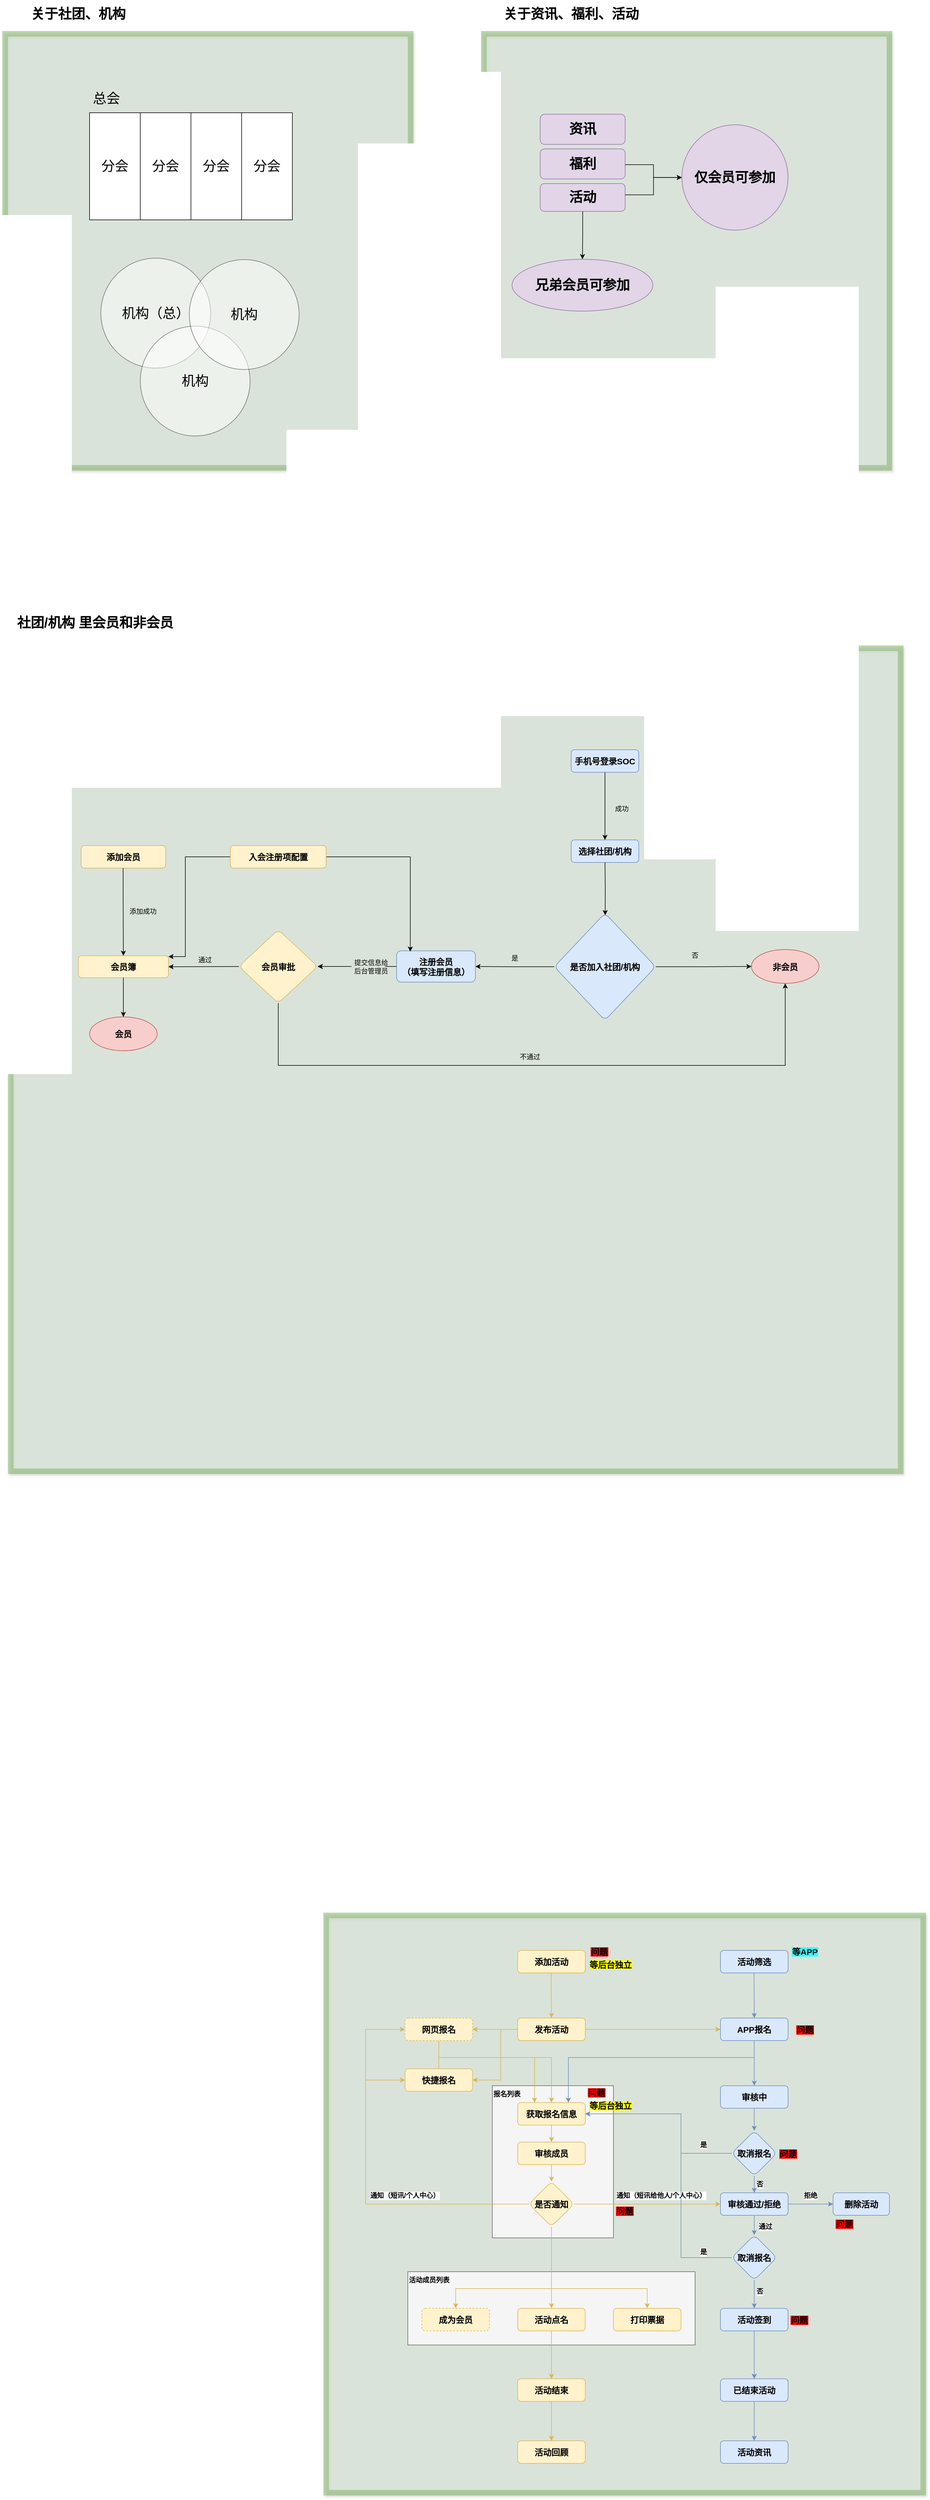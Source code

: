<mxfile version="16.0.3" type="github">
  <diagram id="C5RBs43oDa-KdzZeNtuy" name="Page-1">
    <mxGraphModel dx="1940" dy="4286" grid="1" gridSize="10" guides="1" tooltips="1" connect="1" arrows="1" fold="1" page="1" pageScale="1" pageWidth="827" pageHeight="1169" background="#ffffff" math="0" shadow="0">
      <root>
        <mxCell id="WIyWlLk6GJQsqaUBKTNV-0" />
        <mxCell id="WIyWlLk6GJQsqaUBKTNV-1" parent="WIyWlLk6GJQsqaUBKTNV-0" />
        <mxCell id="Q8CTjy8gL7TWKLckY6P0-8" value="" style="rounded=0;whiteSpace=wrap;html=1;labelBackgroundColor=#FFFF00;strokeWidth=10;shadow=1;perimeterSpacing=10;opacity=50;fillColor=#d5e8d4;strokeColor=#82b366;" parent="WIyWlLk6GJQsqaUBKTNV-1" vertex="1">
          <mxGeometry x="-180" y="18" width="1060" height="1024" as="geometry" />
        </mxCell>
        <mxCell id="WX159TqEyCOsGKeHhvjS-75" value="" style="rounded=1;whiteSpace=wrap;html=1;labelBackgroundColor=#FFFFFF;labelBorderColor=none;fontSize=12;strokeColor=#666666;strokeWidth=1;arcSize=0;fillColor=#f5f5f5;fontColor=#000000;" parent="WIyWlLk6GJQsqaUBKTNV-1" vertex="1">
          <mxGeometry x="-35" y="650" width="510" height="130" as="geometry" />
        </mxCell>
        <mxCell id="WX159TqEyCOsGKeHhvjS-63" value="" style="rounded=1;whiteSpace=wrap;html=1;labelBackgroundColor=#FFFFFF;labelBorderColor=none;fontSize=12;strokeColor=#666666;strokeWidth=1;arcSize=0;fillColor=#f5f5f5;fontColor=#000000;" parent="WIyWlLk6GJQsqaUBKTNV-1" vertex="1">
          <mxGeometry x="115" y="320" width="215" height="270" as="geometry" />
        </mxCell>
        <mxCell id="WIyWlLk6GJQsqaUBKTNV-3" value="添加活动" style="rounded=1;whiteSpace=wrap;html=1;fontSize=15;glass=0;strokeWidth=1;shadow=0;fontStyle=1;fillColor=#fff2cc;strokeColor=#d6b656;fontColor=#000000;" parent="WIyWlLk6GJQsqaUBKTNV-1" vertex="1">
          <mxGeometry x="160" y="80" width="120" height="40" as="geometry" />
        </mxCell>
        <mxCell id="WX159TqEyCOsGKeHhvjS-19" value="" style="edgeStyle=orthogonalEdgeStyle;rounded=0;orthogonalLoop=1;jettySize=auto;html=1;fontSize=12;fillColor=#fff2cc;strokeColor=#d6b656;entryX=1;entryY=0.5;entryDx=0;entryDy=0;fontColor=#000000;" parent="WIyWlLk6GJQsqaUBKTNV-1" source="WIyWlLk6GJQsqaUBKTNV-7" target="WX159TqEyCOsGKeHhvjS-20" edge="1">
          <mxGeometry relative="1" as="geometry">
            <mxPoint x="80" y="220" as="targetPoint" />
          </mxGeometry>
        </mxCell>
        <mxCell id="WX159TqEyCOsGKeHhvjS-29" value="" style="edgeStyle=orthogonalEdgeStyle;rounded=0;orthogonalLoop=1;jettySize=auto;html=1;fontSize=12;endArrow=classic;endFill=1;fillColor=#fff2cc;strokeColor=#d6b656;fontColor=#000000;" parent="WIyWlLk6GJQsqaUBKTNV-1" source="WIyWlLk6GJQsqaUBKTNV-7" target="WX159TqEyCOsGKeHhvjS-28" edge="1">
          <mxGeometry relative="1" as="geometry">
            <Array as="points">
              <mxPoint x="130" y="220" />
              <mxPoint x="130" y="310" />
            </Array>
          </mxGeometry>
        </mxCell>
        <mxCell id="WIyWlLk6GJQsqaUBKTNV-7" value="发布活动" style="rounded=1;whiteSpace=wrap;html=1;fontSize=15;glass=0;strokeWidth=1;shadow=0;fillColor=#fff2cc;strokeColor=#d6b656;fontStyle=1;fontColor=#000000;" parent="WIyWlLk6GJQsqaUBKTNV-1" vertex="1">
          <mxGeometry x="160" y="200" width="120" height="40" as="geometry" />
        </mxCell>
        <mxCell id="WX159TqEyCOsGKeHhvjS-12" value="问题" style="swimlane;fontSize=15;gradientColor=none;opacity=0;fontStyle=1;labelBorderColor=none;labelBackgroundColor=#FF0000;fontColor=#000000;" parent="WIyWlLk6GJQsqaUBKTNV-1" vertex="1" collapsed="1">
          <mxGeometry x="270" y="70" width="70" height="23" as="geometry">
            <mxRectangle x="270" y="70" width="220" height="170" as="alternateBounds" />
          </mxGeometry>
        </mxCell>
        <mxCell id="WX159TqEyCOsGKeHhvjS-13" value="1. 编辑项重新设计&lt;b&gt;【见详细流程图】&lt;/b&gt;&lt;br&gt;（1）活动基本信息&lt;br&gt;（2）报名填报信息&lt;br&gt;（3）活动限制条件&lt;br&gt;&lt;br&gt;2. 编辑排版重新设计&lt;b&gt;【见蓝湖】&lt;/b&gt;&lt;br&gt;（1）增加封面图、增加排版&amp;nbsp;" style="rounded=0;whiteSpace=wrap;html=1;fontSize=12;gradientColor=none;opacity=0;align=left;verticalAlign=top;" parent="WX159TqEyCOsGKeHhvjS-12" vertex="1">
          <mxGeometry x="20" y="30" width="240" height="110" as="geometry" />
        </mxCell>
        <mxCell id="WX159TqEyCOsGKeHhvjS-14" value="活动筛选" style="rounded=1;whiteSpace=wrap;html=1;fontSize=15;glass=0;strokeWidth=1;shadow=0;fontStyle=1;fillColor=#dae8fc;strokeColor=#6c8ebf;fontColor=#000000;" parent="WIyWlLk6GJQsqaUBKTNV-1" vertex="1">
          <mxGeometry x="520" y="80" width="120" height="40" as="geometry" />
        </mxCell>
        <mxCell id="WX159TqEyCOsGKeHhvjS-34" value="" style="edgeStyle=orthogonalEdgeStyle;rounded=0;orthogonalLoop=1;jettySize=auto;html=1;fontSize=12;endArrow=classic;endFill=1;fillColor=#dae8fc;strokeColor=#6c8ebf;entryX=0.5;entryY=0;entryDx=0;entryDy=0;fontColor=#000000;" parent="WIyWlLk6GJQsqaUBKTNV-1" source="WX159TqEyCOsGKeHhvjS-17" target="WX159TqEyCOsGKeHhvjS-92" edge="1">
          <mxGeometry relative="1" as="geometry" />
        </mxCell>
        <mxCell id="WX159TqEyCOsGKeHhvjS-17" value="APP报名" style="rounded=1;whiteSpace=wrap;html=1;fontSize=15;glass=0;strokeWidth=1;shadow=0;fontStyle=1;fillColor=#dae8fc;strokeColor=#6c8ebf;fontColor=#000000;" parent="WIyWlLk6GJQsqaUBKTNV-1" vertex="1">
          <mxGeometry x="520" y="200" width="120" height="40" as="geometry" />
        </mxCell>
        <mxCell id="WX159TqEyCOsGKeHhvjS-20" value="网页报名" style="rounded=1;whiteSpace=wrap;html=1;fontSize=15;glass=0;strokeWidth=1;shadow=0;fillColor=#fff2cc;strokeColor=#d6b656;fontStyle=1;dashed=1;fontColor=#000000;" parent="WIyWlLk6GJQsqaUBKTNV-1" vertex="1">
          <mxGeometry x="-40" y="200" width="120" height="40" as="geometry" />
        </mxCell>
        <mxCell id="WX159TqEyCOsGKeHhvjS-21" value="" style="endArrow=classic;html=1;rounded=0;fontSize=12;entryX=0.5;entryY=0;entryDx=0;entryDy=0;fillColor=#dae8fc;strokeColor=#6c8ebf;fontColor=#000000;" parent="WIyWlLk6GJQsqaUBKTNV-1" target="WX159TqEyCOsGKeHhvjS-17" edge="1">
          <mxGeometry width="50" height="50" relative="1" as="geometry">
            <mxPoint x="579.58" y="120" as="sourcePoint" />
            <mxPoint x="580" y="200" as="targetPoint" />
          </mxGeometry>
        </mxCell>
        <mxCell id="WX159TqEyCOsGKeHhvjS-27" value="" style="endArrow=classic;html=1;rounded=0;fontSize=12;fillColor=#fff2cc;strokeColor=#d6b656;entryX=0.5;entryY=0;entryDx=0;entryDy=0;fontColor=#000000;" parent="WIyWlLk6GJQsqaUBKTNV-1" target="WIyWlLk6GJQsqaUBKTNV-7" edge="1">
          <mxGeometry width="50" height="50" relative="1" as="geometry">
            <mxPoint x="219.5" y="120" as="sourcePoint" />
            <mxPoint x="219.5" y="190" as="targetPoint" />
          </mxGeometry>
        </mxCell>
        <mxCell id="WX159TqEyCOsGKeHhvjS-28" value="快捷报名" style="whiteSpace=wrap;html=1;fontSize=15;fillColor=#fff2cc;strokeColor=#d6b656;rounded=1;glass=0;strokeWidth=1;shadow=0;fontStyle=1;fontColor=#000000;" parent="WIyWlLk6GJQsqaUBKTNV-1" vertex="1">
          <mxGeometry x="-40" y="290" width="120" height="40" as="geometry" />
        </mxCell>
        <mxCell id="WX159TqEyCOsGKeHhvjS-31" value="审核成员" style="whiteSpace=wrap;html=1;fontSize=15;fillColor=#fff2cc;strokeColor=#d6b656;rounded=1;glass=0;strokeWidth=1;shadow=0;fontStyle=1;fontColor=#000000;" parent="WIyWlLk6GJQsqaUBKTNV-1" vertex="1">
          <mxGeometry x="160" y="420" width="120" height="40" as="geometry" />
        </mxCell>
        <mxCell id="WX159TqEyCOsGKeHhvjS-81" value="" style="edgeStyle=orthogonalEdgeStyle;rounded=0;orthogonalLoop=1;jettySize=auto;html=1;fontSize=12;endArrow=classic;endFill=1;fillColor=#dae8fc;strokeColor=#6c8ebf;exitX=0.5;exitY=1;exitDx=0;exitDy=0;fontColor=#000000;" parent="WIyWlLk6GJQsqaUBKTNV-1" source="WX159TqEyCOsGKeHhvjS-84" target="WX159TqEyCOsGKeHhvjS-80" edge="1">
          <mxGeometry relative="1" as="geometry" />
        </mxCell>
        <mxCell id="WX159TqEyCOsGKeHhvjS-85" value="" style="edgeStyle=orthogonalEdgeStyle;rounded=0;orthogonalLoop=1;jettySize=auto;html=1;fontSize=12;endArrow=classic;endFill=1;fillColor=#dae8fc;strokeColor=#6c8ebf;entryX=0.5;entryY=0;entryDx=0;entryDy=0;fontColor=#000000;" parent="WIyWlLk6GJQsqaUBKTNV-1" source="WX159TqEyCOsGKeHhvjS-33" target="WX159TqEyCOsGKeHhvjS-84" edge="1">
          <mxGeometry relative="1" as="geometry">
            <Array as="points" />
          </mxGeometry>
        </mxCell>
        <mxCell id="WX159TqEyCOsGKeHhvjS-93" value="" style="edgeStyle=orthogonalEdgeStyle;rounded=0;orthogonalLoop=1;jettySize=auto;html=1;fontSize=12;endArrow=classic;endFill=1;exitX=0.5;exitY=1;exitDx=0;exitDy=0;entryX=0.5;entryY=0;entryDx=0;entryDy=0;fillColor=#dae8fc;strokeColor=#6c8ebf;fontColor=#000000;" parent="WIyWlLk6GJQsqaUBKTNV-1" source="WX159TqEyCOsGKeHhvjS-101" target="WX159TqEyCOsGKeHhvjS-33" edge="1">
          <mxGeometry relative="1" as="geometry">
            <mxPoint x="620" y="460" as="targetPoint" />
          </mxGeometry>
        </mxCell>
        <mxCell id="WX159TqEyCOsGKeHhvjS-33" value="审核通过/拒绝" style="rounded=1;whiteSpace=wrap;html=1;fontSize=15;fillColor=#dae8fc;strokeColor=#6c8ebf;glass=0;strokeWidth=1;shadow=0;fontStyle=1;fontColor=#000000;" parent="WIyWlLk6GJQsqaUBKTNV-1" vertex="1">
          <mxGeometry x="520" y="510" width="120" height="40" as="geometry" />
        </mxCell>
        <mxCell id="WX159TqEyCOsGKeHhvjS-38" value="" style="endArrow=classic;html=1;rounded=0;fontSize=12;entryX=0;entryY=0.5;entryDx=0;entryDy=0;fillColor=#fff2cc;strokeColor=#d6b656;exitX=0;exitY=0.5;exitDx=0;exitDy=0;fontColor=#000000;" parent="WIyWlLk6GJQsqaUBKTNV-1" source="WX159TqEyCOsGKeHhvjS-88" target="WX159TqEyCOsGKeHhvjS-28" edge="1">
          <mxGeometry width="50" height="50" relative="1" as="geometry">
            <mxPoint x="310" y="460" as="sourcePoint" />
            <mxPoint x="360" y="410" as="targetPoint" />
            <Array as="points">
              <mxPoint x="-110" y="530" />
              <mxPoint x="-110" y="370" />
              <mxPoint x="-110" y="310" />
            </Array>
          </mxGeometry>
        </mxCell>
        <mxCell id="WX159TqEyCOsGKeHhvjS-39" value="" style="endArrow=classic;html=1;rounded=0;fontSize=12;entryX=0;entryY=0.5;entryDx=0;entryDy=0;fillColor=#fff2cc;strokeColor=#d6b656;exitX=0;exitY=0.5;exitDx=0;exitDy=0;fontColor=#000000;" parent="WIyWlLk6GJQsqaUBKTNV-1" source="WX159TqEyCOsGKeHhvjS-88" target="WX159TqEyCOsGKeHhvjS-20" edge="1">
          <mxGeometry width="50" height="50" relative="1" as="geometry">
            <mxPoint x="70" y="360" as="sourcePoint" />
            <mxPoint x="120" y="310" as="targetPoint" />
            <Array as="points">
              <mxPoint x="-110" y="530" />
              <mxPoint x="-110" y="310" />
              <mxPoint x="-110" y="220" />
            </Array>
          </mxGeometry>
        </mxCell>
        <mxCell id="WX159TqEyCOsGKeHhvjS-40" value="通知（短讯/个人中心）" style="text;html=1;align=center;verticalAlign=middle;whiteSpace=wrap;rounded=0;labelBackgroundColor=#FFFFFF;labelBorderColor=none;fontSize=12;opacity=0;fontStyle=1;fontColor=#000000;" parent="WIyWlLk6GJQsqaUBKTNV-1" vertex="1">
          <mxGeometry x="-110" y="500" width="140" height="30" as="geometry" />
        </mxCell>
        <mxCell id="WX159TqEyCOsGKeHhvjS-41" value="" style="endArrow=classic;html=1;rounded=0;fontSize=12;entryX=0;entryY=0.5;entryDx=0;entryDy=0;fillColor=#fff2cc;strokeColor=#d6b656;exitX=1;exitY=0.5;exitDx=0;exitDy=0;fontColor=#000000;" parent="WIyWlLk6GJQsqaUBKTNV-1" source="WX159TqEyCOsGKeHhvjS-88" target="WX159TqEyCOsGKeHhvjS-33" edge="1">
          <mxGeometry width="50" height="50" relative="1" as="geometry">
            <mxPoint x="280" y="360" as="sourcePoint" />
            <mxPoint x="330" y="310" as="targetPoint" />
          </mxGeometry>
        </mxCell>
        <mxCell id="WX159TqEyCOsGKeHhvjS-44" value="通知（短讯给他人/个人中心）" style="text;html=1;align=center;verticalAlign=middle;whiteSpace=wrap;rounded=0;labelBackgroundColor=#FFFFFF;labelBorderColor=none;fontSize=12;opacity=0;fontStyle=1;fontColor=#000000;" parent="WIyWlLk6GJQsqaUBKTNV-1" vertex="1">
          <mxGeometry x="330" y="500" width="170" height="30" as="geometry" />
        </mxCell>
        <mxCell id="WX159TqEyCOsGKeHhvjS-50" value="" style="edgeStyle=orthogonalEdgeStyle;rounded=0;orthogonalLoop=1;jettySize=auto;html=1;fontSize=12;endArrow=classic;endFill=1;fillColor=#fff2cc;strokeColor=#d6b656;exitX=0.5;exitY=1;exitDx=0;exitDy=0;fontColor=#000000;" parent="WIyWlLk6GJQsqaUBKTNV-1" source="WX159TqEyCOsGKeHhvjS-67" target="WX159TqEyCOsGKeHhvjS-49" edge="1">
          <mxGeometry relative="1" as="geometry">
            <mxPoint x="220" y="1060" as="sourcePoint" />
          </mxGeometry>
        </mxCell>
        <mxCell id="WX159TqEyCOsGKeHhvjS-52" value="" style="edgeStyle=orthogonalEdgeStyle;rounded=0;orthogonalLoop=1;jettySize=auto;html=1;fontSize=12;endArrow=classic;endFill=1;fillColor=#fff2cc;strokeColor=#d6b656;fontColor=#000000;" parent="WIyWlLk6GJQsqaUBKTNV-1" source="WX159TqEyCOsGKeHhvjS-49" target="WX159TqEyCOsGKeHhvjS-51" edge="1">
          <mxGeometry relative="1" as="geometry" />
        </mxCell>
        <mxCell id="WX159TqEyCOsGKeHhvjS-49" value="活动结束" style="whiteSpace=wrap;html=1;fontSize=15;fillColor=#fff2cc;strokeColor=#d6b656;rounded=1;glass=0;strokeWidth=1;shadow=0;fontStyle=1;fontColor=#000000;" parent="WIyWlLk6GJQsqaUBKTNV-1" vertex="1">
          <mxGeometry x="160" y="840" width="120" height="40" as="geometry" />
        </mxCell>
        <mxCell id="WX159TqEyCOsGKeHhvjS-51" value="活动回顾" style="whiteSpace=wrap;html=1;fontSize=15;fillColor=#fff2cc;strokeColor=#d6b656;rounded=1;glass=0;strokeWidth=1;shadow=0;fontStyle=1;fontColor=#000000;" parent="WIyWlLk6GJQsqaUBKTNV-1" vertex="1">
          <mxGeometry x="160" y="950" width="120" height="40" as="geometry" />
        </mxCell>
        <mxCell id="WX159TqEyCOsGKeHhvjS-53" value="" style="endArrow=classic;html=1;rounded=0;fontSize=12;exitX=1;exitY=0.5;exitDx=0;exitDy=0;entryX=0;entryY=0.5;entryDx=0;entryDy=0;fillColor=#fff2cc;strokeColor=#d6b656;fontColor=#000000;" parent="WIyWlLk6GJQsqaUBKTNV-1" source="WIyWlLk6GJQsqaUBKTNV-7" target="WX159TqEyCOsGKeHhvjS-17" edge="1">
          <mxGeometry width="50" height="50" relative="1" as="geometry">
            <mxPoint x="290" y="260" as="sourcePoint" />
            <mxPoint x="340" y="210" as="targetPoint" />
          </mxGeometry>
        </mxCell>
        <mxCell id="WX159TqEyCOsGKeHhvjS-54" value="获取报名信息" style="whiteSpace=wrap;html=1;fontSize=15;fillColor=#fff2cc;strokeColor=#d6b656;rounded=1;glass=0;strokeWidth=1;shadow=0;fontStyle=1;fontColor=#000000;" parent="WIyWlLk6GJQsqaUBKTNV-1" vertex="1">
          <mxGeometry x="160" y="350" width="120" height="40" as="geometry" />
        </mxCell>
        <mxCell id="WX159TqEyCOsGKeHhvjS-56" value="" style="endArrow=classic;html=1;rounded=0;fontSize=12;exitX=0.5;exitY=1;exitDx=0;exitDy=0;entryX=0.5;entryY=0;entryDx=0;entryDy=0;fillColor=#fff2cc;strokeColor=#d6b656;fontColor=#000000;" parent="WIyWlLk6GJQsqaUBKTNV-1" source="WX159TqEyCOsGKeHhvjS-20" target="WX159TqEyCOsGKeHhvjS-54" edge="1">
          <mxGeometry width="50" height="50" relative="1" as="geometry">
            <mxPoint x="230" y="360" as="sourcePoint" />
            <mxPoint x="280" y="310" as="targetPoint" />
            <Array as="points">
              <mxPoint x="20" y="270" />
              <mxPoint x="220" y="270" />
            </Array>
          </mxGeometry>
        </mxCell>
        <mxCell id="WX159TqEyCOsGKeHhvjS-57" value="" style="endArrow=classic;html=1;rounded=0;fontSize=12;exitX=0.5;exitY=0;exitDx=0;exitDy=0;entryX=0.25;entryY=0;entryDx=0;entryDy=0;fillColor=#fff2cc;strokeColor=#d6b656;fontColor=#000000;" parent="WIyWlLk6GJQsqaUBKTNV-1" source="WX159TqEyCOsGKeHhvjS-28" target="WX159TqEyCOsGKeHhvjS-54" edge="1">
          <mxGeometry width="50" height="50" relative="1" as="geometry">
            <mxPoint x="230" y="360" as="sourcePoint" />
            <mxPoint x="280" y="310" as="targetPoint" />
            <Array as="points">
              <mxPoint x="20" y="270" />
              <mxPoint x="190" y="270" />
              <mxPoint x="190" y="290" />
              <mxPoint x="190" y="310" />
            </Array>
          </mxGeometry>
        </mxCell>
        <mxCell id="WX159TqEyCOsGKeHhvjS-58" value="" style="endArrow=classic;html=1;rounded=0;fontSize=12;exitX=0.5;exitY=1;exitDx=0;exitDy=0;fillColor=#dae8fc;strokeColor=#6c8ebf;entryX=0.75;entryY=0;entryDx=0;entryDy=0;fontColor=#000000;" parent="WIyWlLk6GJQsqaUBKTNV-1" source="WX159TqEyCOsGKeHhvjS-17" target="WX159TqEyCOsGKeHhvjS-54" edge="1">
          <mxGeometry width="50" height="50" relative="1" as="geometry">
            <mxPoint x="230" y="360" as="sourcePoint" />
            <mxPoint x="220" y="330" as="targetPoint" />
            <Array as="points">
              <mxPoint x="580" y="270" />
              <mxPoint x="250" y="270" />
            </Array>
          </mxGeometry>
        </mxCell>
        <mxCell id="WX159TqEyCOsGKeHhvjS-59" value="" style="endArrow=classic;html=1;rounded=0;fontSize=12;exitX=0.5;exitY=1;exitDx=0;exitDy=0;entryX=0.5;entryY=0;entryDx=0;entryDy=0;fillColor=#fff2cc;strokeColor=#d6b656;fontColor=#000000;" parent="WIyWlLk6GJQsqaUBKTNV-1" source="WX159TqEyCOsGKeHhvjS-54" target="WX159TqEyCOsGKeHhvjS-31" edge="1">
          <mxGeometry width="50" height="50" relative="1" as="geometry">
            <mxPoint x="230" y="460" as="sourcePoint" />
            <mxPoint x="280" y="410" as="targetPoint" />
          </mxGeometry>
        </mxCell>
        <mxCell id="WX159TqEyCOsGKeHhvjS-66" value="报名列表" style="text;html=1;strokeColor=none;fillColor=none;align=left;verticalAlign=middle;whiteSpace=wrap;rounded=0;labelBackgroundColor=none;labelBorderColor=none;fontSize=12;fontStyle=1;fontColor=#000000;" parent="WIyWlLk6GJQsqaUBKTNV-1" vertex="1">
          <mxGeometry x="115" y="320" width="80" height="30" as="geometry" />
        </mxCell>
        <mxCell id="WX159TqEyCOsGKeHhvjS-67" value="活动点名" style="whiteSpace=wrap;html=1;fontSize=15;fillColor=#fff2cc;strokeColor=#d6b656;rounded=1;glass=0;strokeWidth=1;shadow=0;fontStyle=1;fontColor=#000000;" parent="WIyWlLk6GJQsqaUBKTNV-1" vertex="1">
          <mxGeometry x="160" y="715" width="120" height="40" as="geometry" />
        </mxCell>
        <mxCell id="WX159TqEyCOsGKeHhvjS-71" value="成为会员" style="whiteSpace=wrap;html=1;fontSize=15;fillColor=#fff2cc;strokeColor=#d6b656;rounded=1;glass=0;strokeWidth=1;shadow=0;fontStyle=1;dashed=1;fontColor=#000000;" parent="WIyWlLk6GJQsqaUBKTNV-1" vertex="1">
          <mxGeometry x="-10" y="715" width="120" height="40" as="geometry" />
        </mxCell>
        <mxCell id="WX159TqEyCOsGKeHhvjS-72" value="打印票据" style="whiteSpace=wrap;html=1;fontSize=15;fillColor=#fff2cc;strokeColor=#d6b656;rounded=1;glass=0;strokeWidth=1;shadow=0;fontStyle=1;fontColor=#000000;" parent="WIyWlLk6GJQsqaUBKTNV-1" vertex="1">
          <mxGeometry x="330" y="715" width="120" height="40" as="geometry" />
        </mxCell>
        <mxCell id="WX159TqEyCOsGKeHhvjS-73" value="" style="endArrow=classic;html=1;rounded=0;fontSize=12;exitX=0.5;exitY=1;exitDx=0;exitDy=0;entryX=0.5;entryY=0;entryDx=0;entryDy=0;fillColor=#fff2cc;strokeColor=#d6b656;fontColor=#000000;" parent="WIyWlLk6GJQsqaUBKTNV-1" source="WX159TqEyCOsGKeHhvjS-88" target="WX159TqEyCOsGKeHhvjS-71" edge="1">
          <mxGeometry width="50" height="50" relative="1" as="geometry">
            <mxPoint x="230" y="560" as="sourcePoint" />
            <mxPoint x="280" y="510" as="targetPoint" />
            <Array as="points">
              <mxPoint x="220" y="680" />
              <mxPoint x="50" y="680" />
            </Array>
          </mxGeometry>
        </mxCell>
        <mxCell id="WX159TqEyCOsGKeHhvjS-74" value="" style="endArrow=classic;html=1;rounded=0;fontSize=12;entryX=0.5;entryY=0;entryDx=0;entryDy=0;fillColor=#fff2cc;strokeColor=#d6b656;exitX=0.5;exitY=1;exitDx=0;exitDy=0;fontColor=#000000;" parent="WIyWlLk6GJQsqaUBKTNV-1" source="WX159TqEyCOsGKeHhvjS-88" target="WX159TqEyCOsGKeHhvjS-72" edge="1">
          <mxGeometry width="50" height="50" relative="1" as="geometry">
            <mxPoint x="220" y="690" as="sourcePoint" />
            <mxPoint x="280" y="710" as="targetPoint" />
            <Array as="points">
              <mxPoint x="220" y="680" />
              <mxPoint x="390" y="680" />
            </Array>
          </mxGeometry>
        </mxCell>
        <mxCell id="WX159TqEyCOsGKeHhvjS-76" value="活动成员列表" style="text;html=1;strokeColor=none;fillColor=none;align=left;verticalAlign=middle;whiteSpace=wrap;rounded=0;labelBackgroundColor=none;labelBorderColor=none;fontSize=12;fontStyle=1;fontColor=#000000;" parent="WIyWlLk6GJQsqaUBKTNV-1" vertex="1">
          <mxGeometry x="-35" y="650" width="95" height="30" as="geometry" />
        </mxCell>
        <mxCell id="WX159TqEyCOsGKeHhvjS-83" value="" style="edgeStyle=orthogonalEdgeStyle;rounded=0;orthogonalLoop=1;jettySize=auto;html=1;fontSize=12;endArrow=classic;endFill=1;fillColor=#dae8fc;strokeColor=#6c8ebf;fontColor=#000000;" parent="WIyWlLk6GJQsqaUBKTNV-1" source="WX159TqEyCOsGKeHhvjS-80" target="WX159TqEyCOsGKeHhvjS-82" edge="1">
          <mxGeometry relative="1" as="geometry" />
        </mxCell>
        <mxCell id="WX159TqEyCOsGKeHhvjS-80" value="已结束活动" style="whiteSpace=wrap;html=1;fontSize=15;fillColor=#dae8fc;strokeColor=#6c8ebf;rounded=1;glass=0;strokeWidth=1;shadow=0;fontStyle=1;fontColor=#000000;" parent="WIyWlLk6GJQsqaUBKTNV-1" vertex="1">
          <mxGeometry x="520" y="840" width="120" height="40" as="geometry" />
        </mxCell>
        <mxCell id="WX159TqEyCOsGKeHhvjS-82" value="活动资讯" style="whiteSpace=wrap;html=1;fontSize=15;fillColor=#dae8fc;strokeColor=#6c8ebf;rounded=1;glass=0;strokeWidth=1;shadow=0;fontStyle=1;fontColor=#000000;" parent="WIyWlLk6GJQsqaUBKTNV-1" vertex="1">
          <mxGeometry x="520" y="950" width="120" height="40" as="geometry" />
        </mxCell>
        <mxCell id="WX159TqEyCOsGKeHhvjS-96" value="" style="edgeStyle=orthogonalEdgeStyle;rounded=0;orthogonalLoop=1;jettySize=auto;html=1;fontSize=12;endArrow=classic;endFill=1;fillColor=#dae8fc;strokeColor=#6c8ebf;fontColor=#000000;" parent="WIyWlLk6GJQsqaUBKTNV-1" source="WX159TqEyCOsGKeHhvjS-84" target="WX159TqEyCOsGKeHhvjS-95" edge="1">
          <mxGeometry relative="1" as="geometry" />
        </mxCell>
        <mxCell id="WX159TqEyCOsGKeHhvjS-84" value="取消报名" style="rhombus;whiteSpace=wrap;html=1;fontSize=15;fillColor=#dae8fc;strokeColor=#6c8ebf;rounded=1;glass=0;strokeWidth=1;shadow=0;fontStyle=1;fontColor=#000000;" parent="WIyWlLk6GJQsqaUBKTNV-1" vertex="1">
          <mxGeometry x="540" y="585" width="80" height="80" as="geometry" />
        </mxCell>
        <mxCell id="WX159TqEyCOsGKeHhvjS-88" value="是否通知" style="rhombus;whiteSpace=wrap;html=1;fontSize=15;fillColor=#fff2cc;strokeColor=#d6b656;rounded=1;glass=0;strokeWidth=1;shadow=0;fontStyle=1;fontColor=#000000;" parent="WIyWlLk6GJQsqaUBKTNV-1" vertex="1">
          <mxGeometry x="180" y="490" width="80" height="80" as="geometry" />
        </mxCell>
        <mxCell id="WX159TqEyCOsGKeHhvjS-102" value="" style="edgeStyle=orthogonalEdgeStyle;rounded=0;orthogonalLoop=1;jettySize=auto;html=1;fontSize=12;endArrow=classic;endFill=1;fillColor=#dae8fc;strokeColor=#6c8ebf;fontColor=#000000;" parent="WIyWlLk6GJQsqaUBKTNV-1" source="WX159TqEyCOsGKeHhvjS-92" target="WX159TqEyCOsGKeHhvjS-101" edge="1">
          <mxGeometry relative="1" as="geometry" />
        </mxCell>
        <mxCell id="WX159TqEyCOsGKeHhvjS-92" value="审核中" style="whiteSpace=wrap;html=1;fontSize=15;fillColor=#dae8fc;strokeColor=#6c8ebf;rounded=1;glass=0;strokeWidth=1;shadow=0;fontStyle=1;fontColor=#000000;" parent="WIyWlLk6GJQsqaUBKTNV-1" vertex="1">
          <mxGeometry x="520" y="320" width="120" height="40" as="geometry" />
        </mxCell>
        <mxCell id="WX159TqEyCOsGKeHhvjS-97" value="" style="edgeStyle=orthogonalEdgeStyle;rounded=0;orthogonalLoop=1;jettySize=auto;html=1;fontSize=12;endArrow=classic;endFill=1;fillColor=#dae8fc;strokeColor=#6c8ebf;fontColor=#000000;" parent="WIyWlLk6GJQsqaUBKTNV-1" source="WX159TqEyCOsGKeHhvjS-95" target="WX159TqEyCOsGKeHhvjS-80" edge="1">
          <mxGeometry relative="1" as="geometry" />
        </mxCell>
        <mxCell id="WX159TqEyCOsGKeHhvjS-95" value="活动签到" style="whiteSpace=wrap;html=1;fontSize=15;fillColor=#dae8fc;strokeColor=#6c8ebf;rounded=1;glass=0;strokeWidth=1;shadow=0;fontStyle=1;fontColor=#000000;" parent="WIyWlLk6GJQsqaUBKTNV-1" vertex="1">
          <mxGeometry x="520" y="715" width="120" height="40" as="geometry" />
        </mxCell>
        <mxCell id="WX159TqEyCOsGKeHhvjS-98" value="" style="endArrow=classic;html=1;rounded=0;fontSize=12;exitX=0;exitY=0.5;exitDx=0;exitDy=0;entryX=1;entryY=0.5;entryDx=0;entryDy=0;fillColor=#dae8fc;strokeColor=#6c8ebf;fontColor=#000000;" parent="WIyWlLk6GJQsqaUBKTNV-1" source="WX159TqEyCOsGKeHhvjS-84" target="WX159TqEyCOsGKeHhvjS-54" edge="1">
          <mxGeometry width="50" height="50" relative="1" as="geometry">
            <mxPoint x="430" y="560" as="sourcePoint" />
            <mxPoint x="480" y="510" as="targetPoint" />
            <Array as="points">
              <mxPoint x="450" y="625" />
              <mxPoint x="450" y="370" />
            </Array>
          </mxGeometry>
        </mxCell>
        <mxCell id="WX159TqEyCOsGKeHhvjS-99" value="是" style="text;html=1;align=center;verticalAlign=middle;whiteSpace=wrap;rounded=0;labelBackgroundColor=#FFFFFF;labelBorderColor=none;fontSize=12;opacity=0;fontStyle=1;fontColor=#000000;" parent="WIyWlLk6GJQsqaUBKTNV-1" vertex="1">
          <mxGeometry x="460" y="600" width="60" height="30" as="geometry" />
        </mxCell>
        <mxCell id="WX159TqEyCOsGKeHhvjS-100" value="否" style="text;html=1;align=center;verticalAlign=middle;whiteSpace=wrap;rounded=0;labelBackgroundColor=#FFFFFF;labelBorderColor=none;fontSize=12;opacity=0;fontStyle=1;fontColor=#000000;" parent="WIyWlLk6GJQsqaUBKTNV-1" vertex="1">
          <mxGeometry x="560" y="670" width="60" height="30" as="geometry" />
        </mxCell>
        <mxCell id="WX159TqEyCOsGKeHhvjS-101" value="取消报名" style="rhombus;whiteSpace=wrap;html=1;fontSize=15;fillColor=#dae8fc;strokeColor=#6c8ebf;rounded=1;glass=0;strokeWidth=1;shadow=0;fontStyle=1;fontColor=#000000;" parent="WIyWlLk6GJQsqaUBKTNV-1" vertex="1">
          <mxGeometry x="540" y="400" width="80" height="80" as="geometry" />
        </mxCell>
        <mxCell id="WX159TqEyCOsGKeHhvjS-103" value="" style="endArrow=classic;html=1;rounded=0;fontSize=12;exitX=0;exitY=0.5;exitDx=0;exitDy=0;entryX=1;entryY=0.5;entryDx=0;entryDy=0;fillColor=#dae8fc;strokeColor=#6c8ebf;fontColor=#000000;" parent="WIyWlLk6GJQsqaUBKTNV-1" source="WX159TqEyCOsGKeHhvjS-101" target="WX159TqEyCOsGKeHhvjS-54" edge="1">
          <mxGeometry width="50" height="50" relative="1" as="geometry">
            <mxPoint x="430" y="460" as="sourcePoint" />
            <mxPoint x="480" y="410" as="targetPoint" />
            <Array as="points">
              <mxPoint x="450" y="440" />
              <mxPoint x="450" y="370" />
            </Array>
          </mxGeometry>
        </mxCell>
        <mxCell id="WX159TqEyCOsGKeHhvjS-104" value="是" style="text;html=1;align=center;verticalAlign=middle;whiteSpace=wrap;rounded=0;labelBackgroundColor=#FFFFFF;labelBorderColor=none;fontSize=12;opacity=0;fontStyle=1;fontColor=#000000;" parent="WIyWlLk6GJQsqaUBKTNV-1" vertex="1">
          <mxGeometry x="460" y="410" width="60" height="30" as="geometry" />
        </mxCell>
        <mxCell id="WX159TqEyCOsGKeHhvjS-105" value="否" style="text;html=1;align=center;verticalAlign=middle;whiteSpace=wrap;rounded=0;labelBackgroundColor=#FFFFFF;labelBorderColor=none;fontSize=12;opacity=0;fontStyle=1;fontColor=#000000;" parent="WIyWlLk6GJQsqaUBKTNV-1" vertex="1">
          <mxGeometry x="560" y="480" width="60" height="30" as="geometry" />
        </mxCell>
        <mxCell id="WX159TqEyCOsGKeHhvjS-106" value="" style="endArrow=classic;html=1;rounded=0;fontSize=12;exitX=0.5;exitY=1;exitDx=0;exitDy=0;fillColor=#fff2cc;strokeColor=#d6b656;fontColor=#000000;" parent="WIyWlLk6GJQsqaUBKTNV-1" source="WX159TqEyCOsGKeHhvjS-31" target="WX159TqEyCOsGKeHhvjS-88" edge="1">
          <mxGeometry width="50" height="50" relative="1" as="geometry">
            <mxPoint x="230" y="400" as="sourcePoint" />
            <mxPoint x="230" y="430" as="targetPoint" />
          </mxGeometry>
        </mxCell>
        <mxCell id="WX159TqEyCOsGKeHhvjS-107" value="" style="endArrow=classic;html=1;rounded=0;fontSize=12;exitX=0.5;exitY=1;exitDx=0;exitDy=0;entryX=0.5;entryY=0;entryDx=0;entryDy=0;fillColor=#fff2cc;strokeColor=#d6b656;fontColor=#000000;" parent="WIyWlLk6GJQsqaUBKTNV-1" source="WX159TqEyCOsGKeHhvjS-88" target="WX159TqEyCOsGKeHhvjS-67" edge="1">
          <mxGeometry width="50" height="50" relative="1" as="geometry">
            <mxPoint x="410" y="660" as="sourcePoint" />
            <mxPoint x="460" y="610" as="targetPoint" />
          </mxGeometry>
        </mxCell>
        <mxCell id="WX159TqEyCOsGKeHhvjS-108" value="通过" style="text;html=1;align=center;verticalAlign=middle;whiteSpace=wrap;rounded=0;labelBackgroundColor=#FFFFFF;labelBorderColor=none;fontSize=12;opacity=0;fontStyle=1;fontColor=#000000;" parent="WIyWlLk6GJQsqaUBKTNV-1" vertex="1">
          <mxGeometry x="570" y="555" width="60" height="30" as="geometry" />
        </mxCell>
        <mxCell id="WX159TqEyCOsGKeHhvjS-111" value="拒绝" style="text;html=1;align=center;verticalAlign=middle;whiteSpace=wrap;rounded=0;labelBackgroundColor=#FFFFFF;labelBorderColor=none;fontSize=12;opacity=0;fontStyle=1;fontColor=#000000;" parent="WIyWlLk6GJQsqaUBKTNV-1" vertex="1">
          <mxGeometry x="650" y="500" width="60" height="30" as="geometry" />
        </mxCell>
        <mxCell id="WX159TqEyCOsGKeHhvjS-112" value="删除活动" style="rounded=1;whiteSpace=wrap;html=1;fontSize=15;fillColor=#dae8fc;strokeColor=#6c8ebf;glass=0;strokeWidth=1;shadow=0;fontStyle=1;fontColor=#000000;" parent="WIyWlLk6GJQsqaUBKTNV-1" vertex="1">
          <mxGeometry x="720" y="510" width="100" height="40" as="geometry" />
        </mxCell>
        <mxCell id="WX159TqEyCOsGKeHhvjS-113" value="" style="endArrow=classic;html=1;rounded=0;fontSize=12;exitX=1;exitY=0.5;exitDx=0;exitDy=0;entryX=0;entryY=0.5;entryDx=0;entryDy=0;fillColor=#dae8fc;strokeColor=#6c8ebf;fontColor=#000000;" parent="WIyWlLk6GJQsqaUBKTNV-1" source="WX159TqEyCOsGKeHhvjS-33" target="WX159TqEyCOsGKeHhvjS-112" edge="1">
          <mxGeometry width="50" height="50" relative="1" as="geometry">
            <mxPoint x="410" y="560" as="sourcePoint" />
            <mxPoint x="460" y="510" as="targetPoint" />
          </mxGeometry>
        </mxCell>
        <mxCell id="n0-gr-YXGU3YrfHo3i9w-1" value="问题" style="swimlane;fontSize=15;gradientColor=none;opacity=0;fontStyle=1;labelBorderColor=none;labelBackgroundColor=#FF0000;fontColor=#000000;" parent="WIyWlLk6GJQsqaUBKTNV-1" vertex="1" collapsed="1">
          <mxGeometry x="640" y="208.5" width="60" height="23" as="geometry">
            <mxRectangle x="640" y="208.5" width="220" height="191.5" as="alternateBounds" />
          </mxGeometry>
        </mxCell>
        <mxCell id="n0-gr-YXGU3YrfHo3i9w-2" value="1. 是否增加非会员在小程序报名活动&lt;br&gt;&lt;br&gt;2. 此处分为为自己报名、为他人报名，为他人报名的情况需要以短讯的方式通知他人，小程序使用者在个人中心收到通知。&lt;br&gt;&lt;br&gt;3. 会员、非会员报名逻辑整理&lt;b&gt;【见详细流程图】。&lt;/b&gt;" style="rounded=0;whiteSpace=wrap;html=1;fontSize=12;gradientColor=none;opacity=0;align=left;verticalAlign=top;fontColor=#000000;" parent="n0-gr-YXGU3YrfHo3i9w-1" vertex="1">
          <mxGeometry x="20" y="30" width="180" height="110" as="geometry" />
        </mxCell>
        <mxCell id="n0-gr-YXGU3YrfHo3i9w-5" value="问题" style="swimlane;fontSize=15;gradientColor=none;opacity=0;fontStyle=1;labelBorderColor=none;labelBackgroundColor=#FF0000;fontColor=#000000;" parent="WIyWlLk6GJQsqaUBKTNV-1" vertex="1" collapsed="1">
          <mxGeometry x="320" y="530" width="60" height="23" as="geometry">
            <mxRectangle x="320" y="530" width="200" height="191.5" as="alternateBounds" />
          </mxGeometry>
        </mxCell>
        <mxCell id="n0-gr-YXGU3YrfHo3i9w-6" value="1. 报名列表建议加入是否为会员、通过什么方式报名。未以“为自己报名”方式的会员，可用短讯通知审核结果。&lt;br&gt;2.&amp;nbsp;短讯通知应开放给未使用小程序的非会员。" style="rounded=0;whiteSpace=wrap;html=1;fontSize=12;gradientColor=none;opacity=0;align=left;verticalAlign=top;" parent="n0-gr-YXGU3YrfHo3i9w-5" vertex="1">
          <mxGeometry x="10" y="20.75" width="160" height="110" as="geometry" />
        </mxCell>
        <mxCell id="PyewcUp1_fF9FZebxI-6-1" value="问题" style="swimlane;fontSize=15;gradientColor=none;opacity=0;fontStyle=1;labelBorderColor=none;labelBackgroundColor=#FF0000;fontColor=#000000;" parent="WIyWlLk6GJQsqaUBKTNV-1" vertex="1" collapsed="1">
          <mxGeometry x="270" y="320" width="60" height="23" as="geometry">
            <mxRectangle x="270" y="320" width="100" height="90" as="alternateBounds" />
          </mxGeometry>
        </mxCell>
        <mxCell id="PyewcUp1_fF9FZebxI-6-2" value="1. 报名列表包括通过各种方式报名的人员。" style="rounded=0;whiteSpace=wrap;html=1;fontSize=12;gradientColor=none;opacity=0;align=left;verticalAlign=top;" parent="PyewcUp1_fF9FZebxI-6-1" vertex="1">
          <mxGeometry x="10" y="20.75" width="70" height="49.25" as="geometry" />
        </mxCell>
        <mxCell id="PyewcUp1_fF9FZebxI-6-5" value="问题" style="swimlane;fontSize=15;gradientColor=none;opacity=0;fontStyle=1;labelBorderColor=none;labelBackgroundColor=#FF0000;fontColor=#000000;" parent="WIyWlLk6GJQsqaUBKTNV-1" vertex="1" collapsed="1">
          <mxGeometry x="610" y="428.5" width="60" height="23" as="geometry">
            <mxRectangle x="610" y="428.5" width="150" height="101.5" as="alternateBounds" />
          </mxGeometry>
        </mxCell>
        <mxCell id="PyewcUp1_fF9FZebxI-6-6" value="增加取消报名功能" style="rounded=0;whiteSpace=wrap;html=1;fontSize=12;gradientColor=none;opacity=0;align=left;verticalAlign=top;fontColor=#000000;" parent="PyewcUp1_fF9FZebxI-6-5" vertex="1">
          <mxGeometry x="20" y="30" width="110" height="40" as="geometry" />
        </mxCell>
        <mxCell id="PyewcUp1_fF9FZebxI-6-7" value="问题" style="swimlane;fontSize=15;gradientColor=none;opacity=0;fontStyle=1;labelBorderColor=none;labelBackgroundColor=#FF0000;fontColor=#000000;" parent="WIyWlLk6GJQsqaUBKTNV-1" vertex="1" collapsed="1">
          <mxGeometry x="710" y="553" width="60" height="23" as="geometry">
            <mxRectangle x="710" y="553" width="150" height="101.5" as="alternateBounds" />
          </mxGeometry>
        </mxCell>
        <mxCell id="PyewcUp1_fF9FZebxI-6-8" value="被拒绝后，小程序端只能删除活动，无法再次报名。可联络管理员再次通过。" style="rounded=0;whiteSpace=wrap;html=1;fontSize=12;gradientColor=none;opacity=0;align=left;verticalAlign=top;fontColor=#000000;" parent="PyewcUp1_fF9FZebxI-6-7" vertex="1">
          <mxGeometry x="20" y="30" width="110" height="70" as="geometry" />
        </mxCell>
        <mxCell id="ZMXHz---HxX1kc0FEd8S-0" value="问题" style="swimlane;fontSize=15;gradientColor=none;opacity=0;fontStyle=1;labelBorderColor=none;labelBackgroundColor=#FF0000;fontColor=#000000;" parent="WIyWlLk6GJQsqaUBKTNV-1" vertex="1" collapsed="1">
          <mxGeometry x="630" y="723.5" width="60" height="23" as="geometry">
            <mxRectangle x="710" y="553" width="150" height="101.5" as="alternateBounds" />
          </mxGeometry>
        </mxCell>
        <mxCell id="ZMXHz---HxX1kc0FEd8S-1" value="被拒绝后，小程序端只能删除活动，无法再次报名。可联络管理员再次通过。" style="rounded=0;whiteSpace=wrap;html=1;fontSize=12;gradientColor=none;opacity=0;align=left;verticalAlign=top;fontColor=#000000;" parent="ZMXHz---HxX1kc0FEd8S-0" vertex="1">
          <mxGeometry x="20" y="30" width="110" height="70" as="geometry" />
        </mxCell>
        <mxCell id="Q8CTjy8gL7TWKLckY6P0-0" value="等后台独立" style="swimlane;fontSize=15;opacity=0;fontStyle=1;labelBorderColor=none;labelBackgroundColor=#FFFF00;fillColor=#e1d5e7;strokeColor=#9673a6;" parent="WIyWlLk6GJQsqaUBKTNV-1" vertex="1" collapsed="1">
          <mxGeometry x="270" y="93" width="110" height="23" as="geometry">
            <mxRectangle x="280" y="88.5" width="220" height="170" as="alternateBounds" />
          </mxGeometry>
        </mxCell>
        <mxCell id="Q8CTjy8gL7TWKLckY6P0-1" value="1. 编辑项重新设计&lt;b&gt;【见详细流程图】&lt;/b&gt;&lt;br&gt;（1）活动基本信息&lt;br&gt;（2）报名填报信息&lt;br&gt;（3）活动限制条件&lt;br&gt;&lt;br&gt;2. 编辑排版重新设计&lt;b&gt;【见蓝湖】&lt;/b&gt;&lt;br&gt;（1）增加封面图、增加排版&amp;nbsp;" style="rounded=0;whiteSpace=wrap;html=1;fontSize=12;gradientColor=none;opacity=0;align=left;verticalAlign=top;" parent="Q8CTjy8gL7TWKLckY6P0-0" vertex="1">
          <mxGeometry x="20" y="30" width="240" height="110" as="geometry" />
        </mxCell>
        <mxCell id="Q8CTjy8gL7TWKLckY6P0-2" value="等APP" style="swimlane;fontSize=15;opacity=0;fontStyle=1;labelBorderColor=none;labelBackgroundColor=#33FFFF;fillColor=#e1d5e7;strokeColor=#9673a6;" parent="WIyWlLk6GJQsqaUBKTNV-1" vertex="1" collapsed="1">
          <mxGeometry x="630" y="70" width="80" height="23" as="geometry">
            <mxRectangle x="280" y="88.5" width="220" height="170" as="alternateBounds" />
          </mxGeometry>
        </mxCell>
        <mxCell id="Q8CTjy8gL7TWKLckY6P0-3" value="1. 编辑项重新设计&lt;b&gt;【见详细流程图】&lt;/b&gt;&lt;br&gt;（1）活动基本信息&lt;br&gt;（2）报名填报信息&lt;br&gt;（3）活动限制条件&lt;br&gt;&lt;br&gt;2. 编辑排版重新设计&lt;b&gt;【见蓝湖】&lt;/b&gt;&lt;br&gt;（1）增加封面图、增加排版&amp;nbsp;" style="rounded=0;whiteSpace=wrap;html=1;fontSize=12;gradientColor=none;opacity=0;align=left;verticalAlign=top;" parent="Q8CTjy8gL7TWKLckY6P0-2" vertex="1">
          <mxGeometry x="20" y="30" width="240" height="110" as="geometry" />
        </mxCell>
        <mxCell id="Q8CTjy8gL7TWKLckY6P0-9" value="" style="rounded=0;whiteSpace=wrap;html=1;labelBackgroundColor=#FFFF00;strokeWidth=10;shadow=1;perimeterSpacing=10;opacity=50;fillColor=#d5e8d4;strokeColor=#82b366;" parent="WIyWlLk6GJQsqaUBKTNV-1" vertex="1">
          <mxGeometry x="-740" y="-2230" width="1580" height="1460" as="geometry" />
        </mxCell>
        <mxCell id="Q8CTjy8gL7TWKLckY6P0-13" value="等后台独立" style="swimlane;fontSize=15;opacity=0;fontStyle=1;labelBorderColor=none;labelBackgroundColor=#FFFF00;fillColor=#e1d5e7;strokeColor=#9673a6;" parent="WIyWlLk6GJQsqaUBKTNV-1" vertex="1" collapsed="1">
          <mxGeometry x="270" y="343" width="110" height="23" as="geometry">
            <mxRectangle x="280" y="88.5" width="220" height="170" as="alternateBounds" />
          </mxGeometry>
        </mxCell>
        <mxCell id="Q8CTjy8gL7TWKLckY6P0-14" value="1. 编辑项重新设计&lt;b&gt;【见详细流程图】&lt;/b&gt;&lt;br&gt;（1）活动基本信息&lt;br&gt;（2）报名填报信息&lt;br&gt;（3）活动限制条件&lt;br&gt;&lt;br&gt;2. 编辑排版重新设计&lt;b&gt;【见蓝湖】&lt;/b&gt;&lt;br&gt;（1）增加封面图、增加排版&amp;nbsp;" style="rounded=0;whiteSpace=wrap;html=1;fontSize=12;gradientColor=none;opacity=0;align=left;verticalAlign=top;" parent="Q8CTjy8gL7TWKLckY6P0-13" vertex="1">
          <mxGeometry x="20" y="30" width="240" height="110" as="geometry" />
        </mxCell>
        <mxCell id="3B7eSZ0378xvD8d0vk0m-49" value="" style="group;rotation=90;" vertex="1" connectable="0" parent="WIyWlLk6GJQsqaUBKTNV-1">
          <mxGeometry x="-620" y="-1880" width="1315" height="391.25" as="geometry" />
        </mxCell>
        <mxCell id="Q8CTjy8gL7TWKLckY6P0-10" value="会员簿" style="rounded=1;whiteSpace=wrap;html=1;fontSize=15;glass=0;strokeWidth=1;shadow=0;fontStyle=1;fillColor=#fff2cc;strokeColor=#d6b656;fontColor=#000000;" parent="3B7eSZ0378xvD8d0vk0m-49" vertex="1">
          <mxGeometry y="195.5" width="160" height="39" as="geometry" />
        </mxCell>
        <mxCell id="Q8CTjy8gL7TWKLckY6P0-11" value="添加会员" style="rounded=1;whiteSpace=wrap;html=1;fontSize=15;glass=0;strokeWidth=1;shadow=0;fontStyle=1;fillColor=#fff2cc;strokeColor=#d6b656;fontColor=#000000;" parent="3B7eSZ0378xvD8d0vk0m-49" vertex="1">
          <mxGeometry x="5" width="150" height="40" as="geometry" />
        </mxCell>
        <mxCell id="3B7eSZ0378xvD8d0vk0m-1" value="是否加入社团/机构" style="rhombus;whiteSpace=wrap;html=1;fontSize=15;fillColor=#dae8fc;strokeColor=#6c8ebf;rounded=1;glass=0;strokeWidth=1;shadow=0;fontStyle=1;" vertex="1" parent="3B7eSZ0378xvD8d0vk0m-49">
          <mxGeometry x="845" y="120" width="180" height="190" as="geometry" />
        </mxCell>
        <mxCell id="3B7eSZ0378xvD8d0vk0m-9" value="非会员" style="ellipse;whiteSpace=wrap;html=1;fontSize=15;fillColor=#f8cecc;strokeColor=#b85450;rounded=1;glass=0;strokeWidth=1;shadow=0;fontStyle=1;" vertex="1" parent="3B7eSZ0378xvD8d0vk0m-49">
          <mxGeometry x="1195" y="184.5" width="120" height="60" as="geometry" />
        </mxCell>
        <mxCell id="3B7eSZ0378xvD8d0vk0m-10" value="" style="edgeStyle=orthogonalEdgeStyle;rounded=0;orthogonalLoop=1;jettySize=auto;html=1;" edge="1" parent="3B7eSZ0378xvD8d0vk0m-49" source="3B7eSZ0378xvD8d0vk0m-1" target="3B7eSZ0378xvD8d0vk0m-9">
          <mxGeometry relative="1" as="geometry" />
        </mxCell>
        <mxCell id="3B7eSZ0378xvD8d0vk0m-30" value="" style="edgeStyle=orthogonalEdgeStyle;rounded=0;orthogonalLoop=1;jettySize=auto;html=1;startArrow=none;" edge="1" parent="3B7eSZ0378xvD8d0vk0m-49" source="3B7eSZ0378xvD8d0vk0m-31">
          <mxGeometry relative="1" as="geometry">
            <mxPoint x="425.0" y="214.5" as="targetPoint" />
          </mxGeometry>
        </mxCell>
        <mxCell id="3B7eSZ0378xvD8d0vk0m-23" value="注册会员&lt;br&gt;（填写注册信息）" style="whiteSpace=wrap;html=1;fontSize=15;fillColor=#dae8fc;strokeColor=#6c8ebf;rounded=1;glass=0;strokeWidth=1;shadow=0;fontStyle=1;" vertex="1" parent="3B7eSZ0378xvD8d0vk0m-49">
          <mxGeometry x="565" y="186.75" width="140" height="55.5" as="geometry" />
        </mxCell>
        <mxCell id="3B7eSZ0378xvD8d0vk0m-24" value="" style="edgeStyle=orthogonalEdgeStyle;rounded=0;orthogonalLoop=1;jettySize=auto;html=1;" edge="1" parent="3B7eSZ0378xvD8d0vk0m-49" source="3B7eSZ0378xvD8d0vk0m-1" target="3B7eSZ0378xvD8d0vk0m-23">
          <mxGeometry relative="1" as="geometry" />
        </mxCell>
        <mxCell id="3B7eSZ0378xvD8d0vk0m-27" value="否" style="text;html=1;strokeColor=none;fillColor=none;align=center;verticalAlign=middle;whiteSpace=wrap;rounded=0;" vertex="1" parent="3B7eSZ0378xvD8d0vk0m-49">
          <mxGeometry x="1065" y="180" width="60" height="30" as="geometry" />
        </mxCell>
        <mxCell id="3B7eSZ0378xvD8d0vk0m-28" value="是" style="text;html=1;strokeColor=none;fillColor=none;align=center;verticalAlign=middle;whiteSpace=wrap;rounded=0;" vertex="1" parent="3B7eSZ0378xvD8d0vk0m-49">
          <mxGeometry x="745" y="184.5" width="60" height="30" as="geometry" />
        </mxCell>
        <mxCell id="3B7eSZ0378xvD8d0vk0m-31" value="提交信息给后台管理员" style="text;html=1;strokeColor=none;fillColor=none;align=center;verticalAlign=middle;whiteSpace=wrap;rounded=0;" vertex="1" parent="3B7eSZ0378xvD8d0vk0m-49">
          <mxGeometry x="485" y="199.5" width="70" height="30" as="geometry" />
        </mxCell>
        <mxCell id="3B7eSZ0378xvD8d0vk0m-32" value="" style="edgeStyle=orthogonalEdgeStyle;rounded=0;orthogonalLoop=1;jettySize=auto;html=1;endArrow=none;" edge="1" parent="3B7eSZ0378xvD8d0vk0m-49" source="3B7eSZ0378xvD8d0vk0m-23" target="3B7eSZ0378xvD8d0vk0m-31">
          <mxGeometry relative="1" as="geometry">
            <mxPoint x="565" y="214.52" as="sourcePoint" />
            <mxPoint x="475" y="214.52" as="targetPoint" />
          </mxGeometry>
        </mxCell>
        <mxCell id="3B7eSZ0378xvD8d0vk0m-34" value="会员审批" style="rhombus;whiteSpace=wrap;html=1;fontSize=15;fillColor=#fff2cc;strokeColor=#d6b656;rounded=1;glass=0;strokeWidth=1;shadow=0;fontStyle=1;" vertex="1" parent="3B7eSZ0378xvD8d0vk0m-49">
          <mxGeometry x="285" y="149.5" width="140" height="130" as="geometry" />
        </mxCell>
        <mxCell id="3B7eSZ0378xvD8d0vk0m-37" value="" style="edgeStyle=orthogonalEdgeStyle;rounded=0;orthogonalLoop=1;jettySize=auto;html=1;" edge="1" parent="3B7eSZ0378xvD8d0vk0m-49" source="3B7eSZ0378xvD8d0vk0m-31" target="3B7eSZ0378xvD8d0vk0m-34">
          <mxGeometry relative="1" as="geometry" />
        </mxCell>
        <mxCell id="3B7eSZ0378xvD8d0vk0m-35" value="" style="endArrow=classic;html=1;rounded=0;entryX=1;entryY=0.5;entryDx=0;entryDy=0;" edge="1" parent="3B7eSZ0378xvD8d0vk0m-49" source="3B7eSZ0378xvD8d0vk0m-34" target="Q8CTjy8gL7TWKLckY6P0-10">
          <mxGeometry width="50" height="50" relative="1" as="geometry">
            <mxPoint x="245" y="210" as="sourcePoint" />
            <mxPoint x="245" y="50" as="targetPoint" />
          </mxGeometry>
        </mxCell>
        <mxCell id="3B7eSZ0378xvD8d0vk0m-39" value="通过" style="text;html=1;strokeColor=none;fillColor=none;align=center;verticalAlign=middle;whiteSpace=wrap;rounded=0;" vertex="1" parent="3B7eSZ0378xvD8d0vk0m-49">
          <mxGeometry x="195" y="186.75" width="60" height="33.25" as="geometry" />
        </mxCell>
        <mxCell id="3B7eSZ0378xvD8d0vk0m-38" value="" style="edgeStyle=orthogonalEdgeStyle;rounded=0;orthogonalLoop=1;jettySize=auto;html=1;" edge="1" parent="3B7eSZ0378xvD8d0vk0m-49" source="3B7eSZ0378xvD8d0vk0m-31" target="3B7eSZ0378xvD8d0vk0m-34">
          <mxGeometry relative="1" as="geometry" />
        </mxCell>
        <mxCell id="3B7eSZ0378xvD8d0vk0m-40" value="" style="endArrow=classic;html=1;rounded=0;exitX=0.5;exitY=1;exitDx=0;exitDy=0;" edge="1" parent="3B7eSZ0378xvD8d0vk0m-49" source="3B7eSZ0378xvD8d0vk0m-34" target="3B7eSZ0378xvD8d0vk0m-9">
          <mxGeometry width="50" height="50" relative="1" as="geometry">
            <mxPoint x="295.193" y="224.679" as="sourcePoint" />
            <mxPoint x="1695" y="360" as="targetPoint" />
            <Array as="points">
              <mxPoint x="355" y="390" />
              <mxPoint x="1255" y="390" />
            </Array>
          </mxGeometry>
        </mxCell>
        <mxCell id="3B7eSZ0378xvD8d0vk0m-41" value="不通过" style="text;html=1;strokeColor=none;fillColor=none;align=center;verticalAlign=middle;whiteSpace=wrap;rounded=0;" vertex="1" parent="3B7eSZ0378xvD8d0vk0m-49">
          <mxGeometry x="772" y="358" width="60" height="33.25" as="geometry" />
        </mxCell>
        <mxCell id="3B7eSZ0378xvD8d0vk0m-42" value="" style="edgeStyle=orthogonalEdgeStyle;rounded=0;orthogonalLoop=1;jettySize=auto;html=1;entryX=0.5;entryY=0;entryDx=0;entryDy=0;" edge="1" parent="3B7eSZ0378xvD8d0vk0m-49" target="Q8CTjy8gL7TWKLckY6P0-10">
          <mxGeometry relative="1" as="geometry">
            <mxPoint x="79.63" y="40" as="sourcePoint" />
            <mxPoint x="79.63" y="100" as="targetPoint" />
            <Array as="points">
              <mxPoint x="80" y="90" />
            </Array>
          </mxGeometry>
        </mxCell>
        <mxCell id="3B7eSZ0378xvD8d0vk0m-46" value="添加成功" style="text;html=1;strokeColor=none;fillColor=none;align=center;verticalAlign=middle;whiteSpace=wrap;rounded=0;" vertex="1" parent="3B7eSZ0378xvD8d0vk0m-49">
          <mxGeometry x="85" y="100" width="60" height="33.25" as="geometry" />
        </mxCell>
        <mxCell id="3B7eSZ0378xvD8d0vk0m-47" value="会员" style="ellipse;whiteSpace=wrap;html=1;fontSize=15;fillColor=#f8cecc;strokeColor=#b85450;rounded=1;glass=0;strokeWidth=1;shadow=0;fontStyle=1;" vertex="1" parent="3B7eSZ0378xvD8d0vk0m-49">
          <mxGeometry x="20" y="304" width="120" height="60" as="geometry" />
        </mxCell>
        <mxCell id="3B7eSZ0378xvD8d0vk0m-48" value="" style="edgeStyle=orthogonalEdgeStyle;rounded=0;orthogonalLoop=1;jettySize=auto;html=1;" edge="1" parent="3B7eSZ0378xvD8d0vk0m-49" source="Q8CTjy8gL7TWKLckY6P0-10" target="3B7eSZ0378xvD8d0vk0m-47">
          <mxGeometry relative="1" as="geometry" />
        </mxCell>
        <mxCell id="3B7eSZ0378xvD8d0vk0m-51" value="" style="rounded=0;whiteSpace=wrap;html=1;labelBackgroundColor=#FFFF00;strokeWidth=10;shadow=1;perimeterSpacing=10;opacity=50;fillColor=#d5e8d4;strokeColor=#82b366;" vertex="1" parent="WIyWlLk6GJQsqaUBKTNV-1">
          <mxGeometry x="-750" y="-3320" width="720" height="770" as="geometry" />
        </mxCell>
        <mxCell id="3B7eSZ0378xvD8d0vk0m-52" value="&lt;font style=&quot;font-size: 24px&quot;&gt;&lt;b&gt;关于社团、机构&lt;/b&gt;&lt;/font&gt;" style="text;html=1;strokeColor=none;fillColor=none;align=center;verticalAlign=middle;whiteSpace=wrap;rounded=0;" vertex="1" parent="WIyWlLk6GJQsqaUBKTNV-1">
          <mxGeometry x="-730" y="-3380" width="220" height="50" as="geometry" />
        </mxCell>
        <mxCell id="3B7eSZ0378xvD8d0vk0m-57" value="机构（总）" style="ellipse;whiteSpace=wrap;html=1;aspect=fixed;fontSize=24;opacity=50;" vertex="1" parent="WIyWlLk6GJQsqaUBKTNV-1">
          <mxGeometry x="-580" y="-2922" width="195" height="195" as="geometry" />
        </mxCell>
        <mxCell id="3B7eSZ0378xvD8d0vk0m-58" value="机构" style="ellipse;whiteSpace=wrap;html=1;aspect=fixed;fontSize=24;opacity=50;" vertex="1" parent="WIyWlLk6GJQsqaUBKTNV-1">
          <mxGeometry x="-510" y="-2801.5" width="195" height="195" as="geometry" />
        </mxCell>
        <mxCell id="3B7eSZ0378xvD8d0vk0m-59" value="机构" style="ellipse;whiteSpace=wrap;html=1;aspect=fixed;fontSize=24;opacity=50;" vertex="1" parent="WIyWlLk6GJQsqaUBKTNV-1">
          <mxGeometry x="-423" y="-2919.5" width="195" height="195" as="geometry" />
        </mxCell>
        <mxCell id="3B7eSZ0378xvD8d0vk0m-60" value="" style="group" vertex="1" connectable="0" parent="WIyWlLk6GJQsqaUBKTNV-1">
          <mxGeometry x="-600" y="-3180" width="360" height="190" as="geometry" />
        </mxCell>
        <mxCell id="3B7eSZ0378xvD8d0vk0m-53" value="分会" style="rounded=0;whiteSpace=wrap;html=1;fontSize=24;" vertex="1" parent="3B7eSZ0378xvD8d0vk0m-60">
          <mxGeometry width="90" height="190" as="geometry" />
        </mxCell>
        <mxCell id="3B7eSZ0378xvD8d0vk0m-54" value="分会" style="rounded=0;whiteSpace=wrap;html=1;fontSize=24;" vertex="1" parent="3B7eSZ0378xvD8d0vk0m-60">
          <mxGeometry x="90" width="90" height="190" as="geometry" />
        </mxCell>
        <mxCell id="3B7eSZ0378xvD8d0vk0m-55" value="分会" style="rounded=0;whiteSpace=wrap;html=1;fontSize=24;" vertex="1" parent="3B7eSZ0378xvD8d0vk0m-60">
          <mxGeometry x="180" width="90" height="190" as="geometry" />
        </mxCell>
        <mxCell id="3B7eSZ0378xvD8d0vk0m-56" value="分会" style="rounded=0;whiteSpace=wrap;html=1;fontSize=24;" vertex="1" parent="3B7eSZ0378xvD8d0vk0m-60">
          <mxGeometry x="270" width="90" height="190" as="geometry" />
        </mxCell>
        <mxCell id="3B7eSZ0378xvD8d0vk0m-61" value="总会" style="text;html=1;strokeColor=none;fillColor=none;align=center;verticalAlign=middle;whiteSpace=wrap;rounded=0;fontSize=24;opacity=50;" vertex="1" parent="WIyWlLk6GJQsqaUBKTNV-1">
          <mxGeometry x="-600" y="-3220" width="60" height="30" as="geometry" />
        </mxCell>
        <mxCell id="3B7eSZ0378xvD8d0vk0m-62" value="" style="rounded=0;whiteSpace=wrap;html=1;labelBackgroundColor=#FFFF00;strokeWidth=10;shadow=1;perimeterSpacing=10;opacity=50;fillColor=#d5e8d4;strokeColor=#82b366;" vertex="1" parent="WIyWlLk6GJQsqaUBKTNV-1">
          <mxGeometry x="100" y="-3320" width="720" height="770" as="geometry" />
        </mxCell>
        <mxCell id="3B7eSZ0378xvD8d0vk0m-63" value="&lt;font size=&quot;5&quot;&gt;&lt;b&gt;关于资讯、福利、活动&lt;/b&gt;&lt;/font&gt;" style="text;html=1;strokeColor=none;fillColor=none;align=center;verticalAlign=middle;whiteSpace=wrap;rounded=0;" vertex="1" parent="WIyWlLk6GJQsqaUBKTNV-1">
          <mxGeometry x="120" y="-3380" width="270" height="50" as="geometry" />
        </mxCell>
        <mxCell id="3B7eSZ0378xvD8d0vk0m-64" value="" style="group;fontSize=24;" vertex="1" connectable="0" parent="WIyWlLk6GJQsqaUBKTNV-1">
          <mxGeometry x="200" y="-3168" width="440" height="340" as="geometry" />
        </mxCell>
        <mxCell id="3B7eSZ0378xvD8d0vk0m-65" value="&lt;font style=&quot;font-size: 24px&quot;&gt;资讯&lt;/font&gt;" style="rounded=1;whiteSpace=wrap;html=1;fontSize=15;glass=0;strokeWidth=1;shadow=0;fontStyle=1;fillColor=#e1d5e7;strokeColor=#9673a6;" vertex="1" parent="3B7eSZ0378xvD8d0vk0m-64">
          <mxGeometry y="-9.352" width="150.857" height="53.442" as="geometry" />
        </mxCell>
        <mxCell id="3B7eSZ0378xvD8d0vk0m-66" value="&lt;font style=&quot;font-size: 24px&quot;&gt;福利&lt;/font&gt;" style="rounded=1;whiteSpace=wrap;html=1;fontSize=15;glass=0;strokeWidth=1;shadow=0;fontStyle=1;fillColor=#e1d5e7;strokeColor=#9673a6;" vertex="1" parent="3B7eSZ0378xvD8d0vk0m-64">
          <mxGeometry y="52.106" width="150.857" height="53.442" as="geometry" />
        </mxCell>
        <mxCell id="3B7eSZ0378xvD8d0vk0m-67" value="&lt;font style=&quot;font-size: 24px&quot;&gt;活动&lt;/font&gt;" style="rounded=1;whiteSpace=wrap;html=1;fontSize=15;glass=0;strokeWidth=1;shadow=0;fontStyle=1;fillColor=#e1d5e7;strokeColor=#9673a6;" vertex="1" parent="3B7eSZ0378xvD8d0vk0m-64">
          <mxGeometry y="113.564" width="150.857" height="49.434" as="geometry" />
        </mxCell>
        <mxCell id="3B7eSZ0378xvD8d0vk0m-68" value="&lt;font style=&quot;font-size: 24px&quot;&gt;仅会员可参加&lt;/font&gt;" style="ellipse;whiteSpace=wrap;html=1;fontSize=15;fillColor=#e1d5e7;strokeColor=#9673a6;rounded=1;glass=0;strokeWidth=1;shadow=0;fontStyle=1;" vertex="1" parent="3B7eSZ0378xvD8d0vk0m-64">
          <mxGeometry x="251.429" y="9.352" width="188.571" height="187.047" as="geometry" />
        </mxCell>
        <mxCell id="3B7eSZ0378xvD8d0vk0m-69" value="" style="edgeStyle=orthogonalEdgeStyle;rounded=0;orthogonalLoop=1;jettySize=auto;html=1;" edge="1" parent="3B7eSZ0378xvD8d0vk0m-64" source="3B7eSZ0378xvD8d0vk0m-66" target="3B7eSZ0378xvD8d0vk0m-68">
          <mxGeometry relative="1" as="geometry">
            <Array as="points">
              <mxPoint x="201.143" y="80.163" />
              <mxPoint x="201.143" y="102.876" />
            </Array>
          </mxGeometry>
        </mxCell>
        <mxCell id="3B7eSZ0378xvD8d0vk0m-70" value="" style="edgeStyle=orthogonalEdgeStyle;rounded=0;orthogonalLoop=1;jettySize=auto;html=1;" edge="1" parent="3B7eSZ0378xvD8d0vk0m-64" source="3B7eSZ0378xvD8d0vk0m-67" target="3B7eSZ0378xvD8d0vk0m-68">
          <mxGeometry relative="1" as="geometry">
            <Array as="points">
              <mxPoint x="201.143" y="133.605" />
              <mxPoint x="201.143" y="102.876" />
            </Array>
          </mxGeometry>
        </mxCell>
        <mxCell id="3B7eSZ0378xvD8d0vk0m-71" value="&lt;font style=&quot;font-size: 24px&quot;&gt;兄弟会员可参加&lt;/font&gt;" style="ellipse;whiteSpace=wrap;html=1;fontSize=15;fillColor=#e1d5e7;strokeColor=#9673a6;rounded=1;glass=0;strokeWidth=1;shadow=0;fontStyle=1;" vertex="1" parent="3B7eSZ0378xvD8d0vk0m-64">
          <mxGeometry x="-50" y="247.84" width="250" height="92.16" as="geometry" />
        </mxCell>
        <mxCell id="3B7eSZ0378xvD8d0vk0m-72" value="" style="edgeStyle=orthogonalEdgeStyle;rounded=0;orthogonalLoop=1;jettySize=auto;html=1;" edge="1" parent="3B7eSZ0378xvD8d0vk0m-64" source="3B7eSZ0378xvD8d0vk0m-67" target="3B7eSZ0378xvD8d0vk0m-71">
          <mxGeometry relative="1" as="geometry" />
        </mxCell>
        <mxCell id="3B7eSZ0378xvD8d0vk0m-76" value="&lt;font size=&quot;5&quot;&gt;&lt;b&gt;社团/机构 里会员和非会员&lt;/b&gt;&lt;/font&gt;" style="text;html=1;strokeColor=none;fillColor=none;align=center;verticalAlign=middle;whiteSpace=wrap;rounded=0;" vertex="1" parent="WIyWlLk6GJQsqaUBKTNV-1">
          <mxGeometry x="-740" y="-2300" width="300" height="50" as="geometry" />
        </mxCell>
        <mxCell id="3B7eSZ0378xvD8d0vk0m-0" value="手机号登录SOC" style="rounded=1;whiteSpace=wrap;html=1;fontSize=15;glass=0;strokeWidth=1;shadow=0;fontStyle=1;fillColor=#dae8fc;strokeColor=#6c8ebf;" vertex="1" parent="WIyWlLk6GJQsqaUBKTNV-1">
          <mxGeometry x="255" y="-2050" width="120" height="40" as="geometry" />
        </mxCell>
        <mxCell id="3B7eSZ0378xvD8d0vk0m-2" value="" style="edgeStyle=orthogonalEdgeStyle;rounded=0;orthogonalLoop=1;jettySize=auto;html=1;entryX=0.5;entryY=0;entryDx=0;entryDy=0;" edge="1" parent="WIyWlLk6GJQsqaUBKTNV-1" source="3B7eSZ0378xvD8d0vk0m-0" target="3B7eSZ0378xvD8d0vk0m-77">
          <mxGeometry relative="1" as="geometry">
            <mxPoint x="315" y="-1930" as="targetPoint" />
          </mxGeometry>
        </mxCell>
        <mxCell id="3B7eSZ0378xvD8d0vk0m-26" value="成功" style="text;html=1;strokeColor=none;fillColor=none;align=center;verticalAlign=middle;whiteSpace=wrap;rounded=0;" vertex="1" parent="WIyWlLk6GJQsqaUBKTNV-1">
          <mxGeometry x="315" y="-1960" width="60" height="30" as="geometry" />
        </mxCell>
        <mxCell id="3B7eSZ0378xvD8d0vk0m-77" value="选择社团/机构" style="rounded=1;whiteSpace=wrap;html=1;fontSize=15;glass=0;strokeWidth=1;shadow=0;fontStyle=1;fillColor=#dae8fc;strokeColor=#6c8ebf;" vertex="1" parent="WIyWlLk6GJQsqaUBKTNV-1">
          <mxGeometry x="255" y="-1890" width="120" height="40" as="geometry" />
        </mxCell>
        <mxCell id="3B7eSZ0378xvD8d0vk0m-79" value="" style="edgeStyle=orthogonalEdgeStyle;rounded=0;orthogonalLoop=1;jettySize=auto;html=1;entryX=0.502;entryY=0.019;entryDx=0;entryDy=0;entryPerimeter=0;" edge="1" parent="WIyWlLk6GJQsqaUBKTNV-1" target="3B7eSZ0378xvD8d0vk0m-1">
          <mxGeometry relative="1" as="geometry">
            <mxPoint x="315" y="-1850" as="sourcePoint" />
            <mxPoint x="314.6" y="-1810" as="targetPoint" />
          </mxGeometry>
        </mxCell>
        <mxCell id="3B7eSZ0378xvD8d0vk0m-106" value="" style="edgeStyle=orthogonalEdgeStyle;rounded=0;orthogonalLoop=1;jettySize=auto;html=1;fontSize=24;entryX=0.174;entryY=0.025;entryDx=0;entryDy=0;entryPerimeter=0;" edge="1" parent="WIyWlLk6GJQsqaUBKTNV-1" source="3B7eSZ0378xvD8d0vk0m-104" target="3B7eSZ0378xvD8d0vk0m-23">
          <mxGeometry relative="1" as="geometry">
            <mxPoint x="-100" y="-1860" as="targetPoint" />
          </mxGeometry>
        </mxCell>
        <mxCell id="3B7eSZ0378xvD8d0vk0m-108" value="" style="edgeStyle=orthogonalEdgeStyle;rounded=0;orthogonalLoop=1;jettySize=auto;html=1;fontSize=24;" edge="1" parent="WIyWlLk6GJQsqaUBKTNV-1" source="3B7eSZ0378xvD8d0vk0m-104">
          <mxGeometry relative="1" as="geometry">
            <mxPoint x="-460" y="-1683" as="targetPoint" />
            <Array as="points">
              <mxPoint x="-430" y="-1860" />
              <mxPoint x="-430" y="-1683" />
            </Array>
          </mxGeometry>
        </mxCell>
        <mxCell id="3B7eSZ0378xvD8d0vk0m-104" value="入会注册项配置" style="rounded=1;whiteSpace=wrap;html=1;fontSize=15;glass=0;strokeWidth=1;shadow=0;fontStyle=1;fillColor=#fff2cc;strokeColor=#d6b656;fontColor=#000000;" vertex="1" parent="WIyWlLk6GJQsqaUBKTNV-1">
          <mxGeometry x="-350" y="-1880" width="170" height="40" as="geometry" />
        </mxCell>
      </root>
    </mxGraphModel>
  </diagram>
</mxfile>

